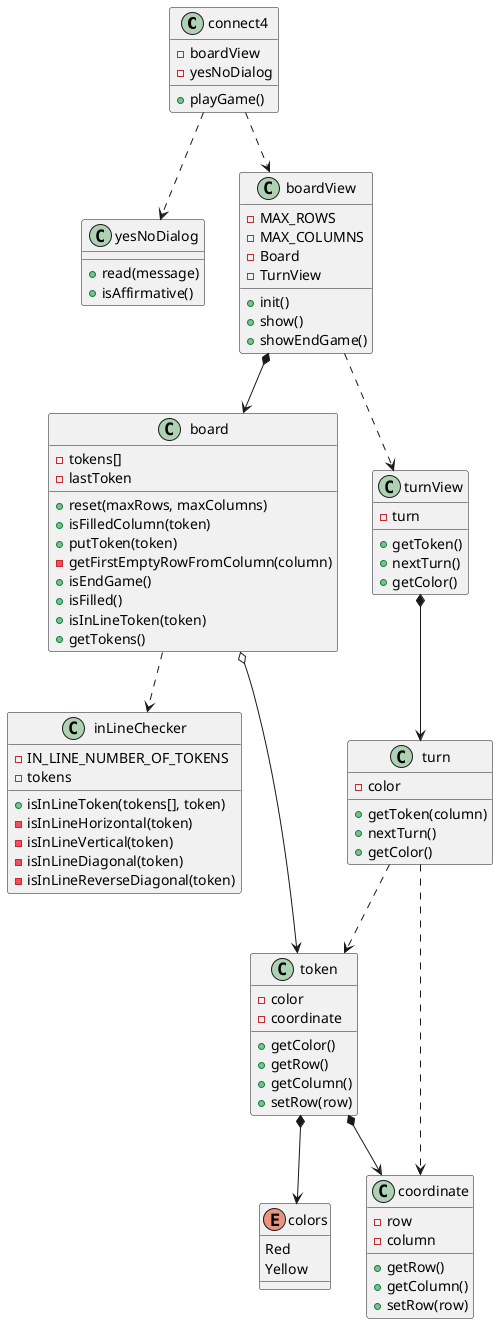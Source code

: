 @startuml

class connect4{
    - boardView
    - yesNoDialog
    + playGame()
}
class yesNoDialog{
    + read(message)
    + isAffirmative()
}
class board{
    - tokens[]
    - lastToken
    + reset(maxRows, maxColumns)
    + isFilledColumn(token)
    + putToken(token)
    - getFirstEmptyRowFromColumn(column)
    + isEndGame()
    + isFilled()
    + isInLineToken(token)
    + getTokens()
}
class boardView{
    - MAX_ROWS
    - MAX_COLUMNS
    - Board
    - TurnView
    + init()
    + show()
    + showEndGame()
}
class inLineChecker{
    - IN_LINE_NUMBER_OF_TOKENS
    - tokens
    + isInLineToken(tokens[], token)
    - isInLineHorizontal(token)
    - isInLineVertical(token)
    - isInLineDiagonal(token)
    - isInLineReverseDiagonal(token)
}

class token{
    - color
    - coordinate
    + getColor()
    + getRow()
    + getColumn()
    + setRow(row)
}

class coordinate {
    - row 
    - column
    + getRow()
    + getColumn()
    + setRow(row)
}

class turnView{
    - turn
    + getToken()
    + nextTurn()
    + getColor()
}

class turn{
    - color
    + getToken(column) 
    + nextTurn()
    + getColor()
}

enum colors{
Red
Yellow
}

connect4 ..> boardView
connect4 ..> yesNoDialog
boardView *--> board
boardView ..> turnView
board o--> token
board ..> inLineChecker
turnView *--> turn
turn ..> coordinate
turn ..> token
token *--> colors
token *--> coordinate
@enduml